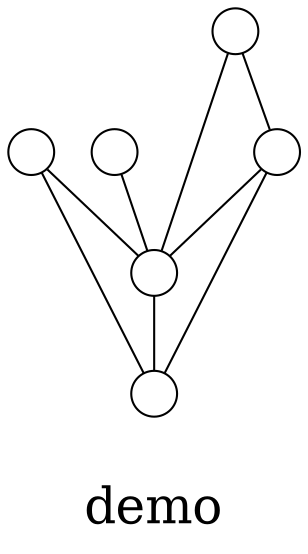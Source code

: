 /*****
demo
*****/

graph G {
  graph [splines=false overlap=false]
  node  [shape=ellipse, width=0.3, height=0.3, label=""]
  0 ;
  1 ;
  2 ;
  3 ;
  4 ;
  5 ;
  0 -- 4;
  1 -- 3;
  1 -- 4;
  2 -- 4;
  2 -- 5;
  3 -- 4;
  3 -- 5;
  4 -- 5;
  label = "\ndemo\n";  fontsize=24;
}
